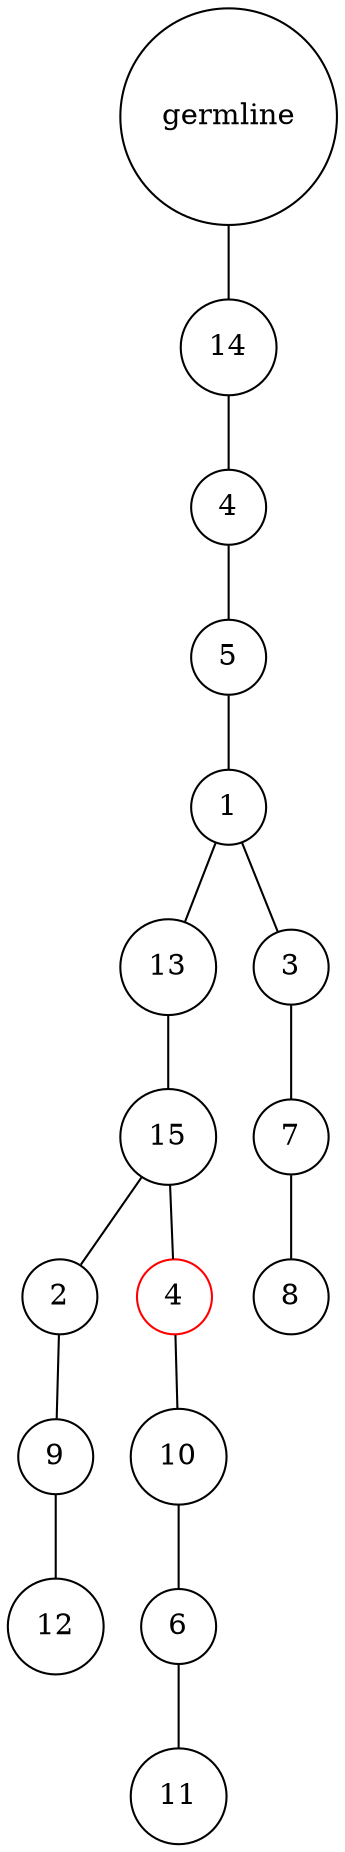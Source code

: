 graph {
	rankdir=UD;
	splines=line;
	node [shape=circle]
	"0x7f2d814e21f0" [label="germline"];
	"0x7f2d814e2220" [label="14"];
	"0x7f2d814e21f0" -- "0x7f2d814e2220" ;
	"0x7f2d814e2250" [label="4"];
	"0x7f2d814e2220" -- "0x7f2d814e2250" ;
	"0x7f2d814e2280" [label="5"];
	"0x7f2d814e2250" -- "0x7f2d814e2280" ;
	"0x7f2d814e22b0" [label="1"];
	"0x7f2d814e2280" -- "0x7f2d814e22b0" ;
	"0x7f2d814e22e0" [label="13"];
	"0x7f2d814e22b0" -- "0x7f2d814e22e0" ;
	"0x7f2d814e2310" [label="15"];
	"0x7f2d814e22e0" -- "0x7f2d814e2310" ;
	"0x7f2d814e2340" [label="2"];
	"0x7f2d814e2310" -- "0x7f2d814e2340" ;
	"0x7f2d814e2370" [label="9"];
	"0x7f2d814e2340" -- "0x7f2d814e2370" ;
	"0x7f2d814e23a0" [label="12"];
	"0x7f2d814e2370" -- "0x7f2d814e23a0" ;
	"0x7f2d814e23d0" [label="4",color="red"];
	"0x7f2d814e2310" -- "0x7f2d814e23d0" ;
	"0x7f2d814e2400" [label="10"];
	"0x7f2d814e23d0" -- "0x7f2d814e2400" ;
	"0x7f2d814e2430" [label="6"];
	"0x7f2d814e2400" -- "0x7f2d814e2430" ;
	"0x7f2d814e2460" [label="11"];
	"0x7f2d814e2430" -- "0x7f2d814e2460" ;
	"0x7f2d814e2490" [label="3"];
	"0x7f2d814e22b0" -- "0x7f2d814e2490" ;
	"0x7f2d814e24c0" [label="7"];
	"0x7f2d814e2490" -- "0x7f2d814e24c0" ;
	"0x7f2d814e24f0" [label="8"];
	"0x7f2d814e24c0" -- "0x7f2d814e24f0" ;
}
